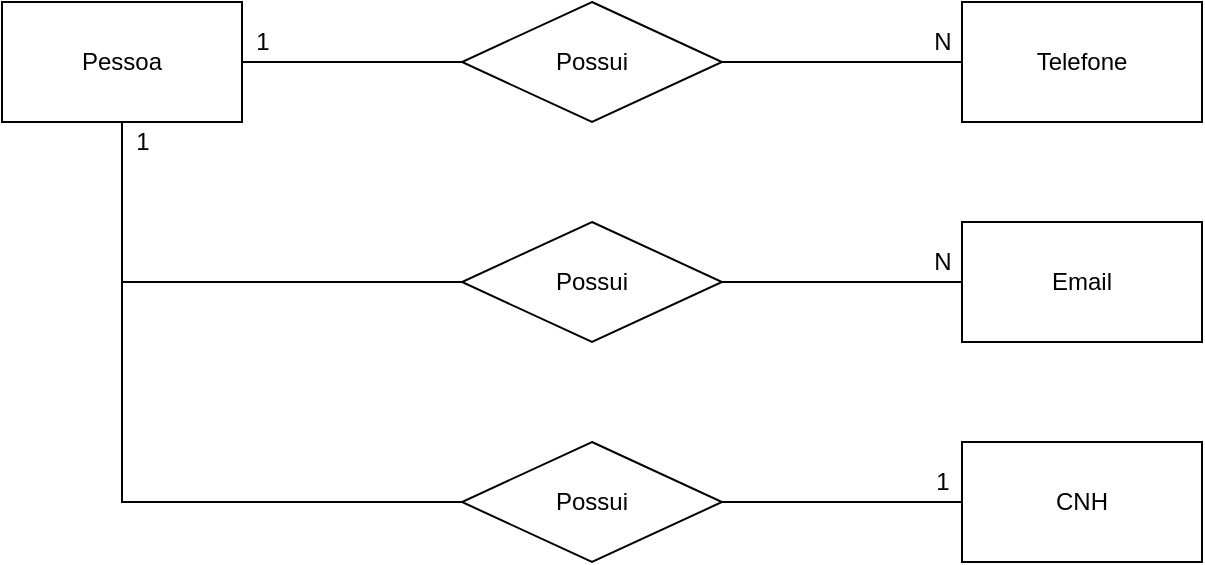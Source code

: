 <mxfile version="14.9.5" type="device" pages="2"><diagram id="exMlnPkZaliURZCIyx2W" name="Conceitual"><mxGraphModel dx="382" dy="701" grid="1" gridSize="10" guides="1" tooltips="1" connect="1" arrows="1" fold="1" page="1" pageScale="1" pageWidth="827" pageHeight="1169" math="0" shadow="0"><root><mxCell id="0"/><mxCell id="1" parent="0"/><mxCell id="nqvaM989MQJ0PE7W7xMf-4" style="edgeStyle=orthogonalEdgeStyle;rounded=0;orthogonalLoop=1;jettySize=auto;html=1;entryX=0;entryY=0.5;entryDx=0;entryDy=0;endArrow=none;endFill=0;" parent="1" source="nqvaM989MQJ0PE7W7xMf-1" target="nqvaM989MQJ0PE7W7xMf-2" edge="1"><mxGeometry relative="1" as="geometry"/></mxCell><mxCell id="nqvaM989MQJ0PE7W7xMf-1" value="Pessoa" style="rounded=0;whiteSpace=wrap;html=1;" parent="1" vertex="1"><mxGeometry x="30" y="40" width="120" height="60" as="geometry"/></mxCell><mxCell id="nqvaM989MQJ0PE7W7xMf-5" style="edgeStyle=orthogonalEdgeStyle;rounded=0;orthogonalLoop=1;jettySize=auto;html=1;entryX=0;entryY=0.5;entryDx=0;entryDy=0;endArrow=none;endFill=0;" parent="1" source="nqvaM989MQJ0PE7W7xMf-2" target="nqvaM989MQJ0PE7W7xMf-3" edge="1"><mxGeometry relative="1" as="geometry"/></mxCell><mxCell id="nqvaM989MQJ0PE7W7xMf-2" value="Possui" style="rhombus;whiteSpace=wrap;html=1;" parent="1" vertex="1"><mxGeometry x="260" y="40" width="130" height="60" as="geometry"/></mxCell><mxCell id="nqvaM989MQJ0PE7W7xMf-3" value="Telefone" style="rounded=0;whiteSpace=wrap;html=1;" parent="1" vertex="1"><mxGeometry x="510" y="40" width="120" height="60" as="geometry"/></mxCell><mxCell id="nqvaM989MQJ0PE7W7xMf-6" value="1" style="text;html=1;align=center;verticalAlign=middle;resizable=0;points=[];autosize=1;strokeColor=none;" parent="1" vertex="1"><mxGeometry x="150" y="50" width="20" height="20" as="geometry"/></mxCell><mxCell id="nqvaM989MQJ0PE7W7xMf-7" value="N" style="text;html=1;align=center;verticalAlign=middle;resizable=0;points=[];autosize=1;strokeColor=none;" parent="1" vertex="1"><mxGeometry x="490" y="160" width="20" height="20" as="geometry"/></mxCell><mxCell id="nqvaM989MQJ0PE7W7xMf-12" style="edgeStyle=orthogonalEdgeStyle;rounded=0;orthogonalLoop=1;jettySize=auto;html=1;entryX=0;entryY=0.5;entryDx=0;entryDy=0;endArrow=none;endFill=0;" parent="1" source="nqvaM989MQJ0PE7W7xMf-9" target="nqvaM989MQJ0PE7W7xMf-10" edge="1"><mxGeometry relative="1" as="geometry"/></mxCell><mxCell id="P0W_PR9vK-0lAyT-zRck-6" style="edgeStyle=orthogonalEdgeStyle;rounded=0;orthogonalLoop=1;jettySize=auto;html=1;endArrow=none;endFill=0;" edge="1" parent="1" source="nqvaM989MQJ0PE7W7xMf-9" target="nqvaM989MQJ0PE7W7xMf-1"><mxGeometry relative="1" as="geometry"/></mxCell><mxCell id="nqvaM989MQJ0PE7W7xMf-9" value="Possui" style="rhombus;whiteSpace=wrap;html=1;" parent="1" vertex="1"><mxGeometry x="260" y="150" width="130" height="60" as="geometry"/></mxCell><mxCell id="nqvaM989MQJ0PE7W7xMf-10" value="Email" style="rounded=0;whiteSpace=wrap;html=1;" parent="1" vertex="1"><mxGeometry x="510" y="150" width="120" height="60" as="geometry"/></mxCell><mxCell id="nqvaM989MQJ0PE7W7xMf-13" value="N" style="text;html=1;align=center;verticalAlign=middle;resizable=0;points=[];autosize=1;strokeColor=none;" parent="1" vertex="1"><mxGeometry x="490" y="50" width="20" height="20" as="geometry"/></mxCell><mxCell id="nqvaM989MQJ0PE7W7xMf-14" value="1" style="text;html=1;align=center;verticalAlign=middle;resizable=0;points=[];autosize=1;strokeColor=none;" parent="1" vertex="1"><mxGeometry x="90" y="100" width="20" height="20" as="geometry"/></mxCell><mxCell id="P0W_PR9vK-0lAyT-zRck-1" value="CNH" style="rounded=0;whiteSpace=wrap;html=1;" vertex="1" parent="1"><mxGeometry x="510" y="260" width="120" height="60" as="geometry"/></mxCell><mxCell id="P0W_PR9vK-0lAyT-zRck-4" style="edgeStyle=orthogonalEdgeStyle;rounded=0;orthogonalLoop=1;jettySize=auto;html=1;endArrow=none;endFill=0;" edge="1" parent="1" source="P0W_PR9vK-0lAyT-zRck-2" target="nqvaM989MQJ0PE7W7xMf-1"><mxGeometry relative="1" as="geometry"/></mxCell><mxCell id="7OhGp7i5r_BHI4kKr6f0-2" style="edgeStyle=orthogonalEdgeStyle;rounded=0;orthogonalLoop=1;jettySize=auto;html=1;endArrow=none;endFill=0;" edge="1" parent="1" source="P0W_PR9vK-0lAyT-zRck-2" target="P0W_PR9vK-0lAyT-zRck-1"><mxGeometry relative="1" as="geometry"/></mxCell><mxCell id="P0W_PR9vK-0lAyT-zRck-2" value="Possui" style="rhombus;whiteSpace=wrap;html=1;" vertex="1" parent="1"><mxGeometry x="260" y="260" width="130" height="60" as="geometry"/></mxCell><mxCell id="P0W_PR9vK-0lAyT-zRck-5" value="1" style="text;html=1;align=center;verticalAlign=middle;resizable=0;points=[];autosize=1;strokeColor=none;" vertex="1" parent="1"><mxGeometry x="490" y="270" width="20" height="20" as="geometry"/></mxCell></root></mxGraphModel></diagram><diagram id="n92Hugvm5pp6bKusgF-w" name="Lógico"><mxGraphModel dx="382" dy="701" grid="1" gridSize="10" guides="1" tooltips="1" connect="1" arrows="1" fold="1" page="1" pageScale="1" pageWidth="827" pageHeight="1169" math="0" shadow="0"><root><mxCell id="6iC7ntuHzWuQL6sJLwcQ-0"/><mxCell id="6iC7ntuHzWuQL6sJLwcQ-1" parent="6iC7ntuHzWuQL6sJLwcQ-0"/><mxCell id="5AudFmp6gvIRub554PIr-0" value="Pessoa" style="shape=table;startSize=30;container=1;collapsible=1;childLayout=tableLayout;fixedRows=1;rowLines=0;fontStyle=1;align=center;resizeLast=1;" vertex="1" parent="6iC7ntuHzWuQL6sJLwcQ-1"><mxGeometry x="50" y="50" width="180" height="100" as="geometry"/></mxCell><mxCell id="5AudFmp6gvIRub554PIr-1" value="" style="shape=partialRectangle;collapsible=0;dropTarget=0;pointerEvents=0;fillColor=none;top=0;left=0;bottom=1;right=0;points=[[0,0.5],[1,0.5]];portConstraint=eastwest;" vertex="1" parent="5AudFmp6gvIRub554PIr-0"><mxGeometry y="30" width="180" height="30" as="geometry"/></mxCell><mxCell id="5AudFmp6gvIRub554PIr-2" value="PK" style="shape=partialRectangle;connectable=0;fillColor=none;top=0;left=0;bottom=0;right=0;fontStyle=1;overflow=hidden;" vertex="1" parent="5AudFmp6gvIRub554PIr-1"><mxGeometry width="30" height="30" as="geometry"/></mxCell><mxCell id="5AudFmp6gvIRub554PIr-3" value="idPessoa" style="shape=partialRectangle;connectable=0;fillColor=none;top=0;left=0;bottom=0;right=0;align=left;spacingLeft=6;fontStyle=5;overflow=hidden;" vertex="1" parent="5AudFmp6gvIRub554PIr-1"><mxGeometry x="30" width="150" height="30" as="geometry"/></mxCell><mxCell id="5AudFmp6gvIRub554PIr-4" value="" style="shape=partialRectangle;collapsible=0;dropTarget=0;pointerEvents=0;fillColor=none;top=0;left=0;bottom=0;right=0;points=[[0,0.5],[1,0.5]];portConstraint=eastwest;" vertex="1" parent="5AudFmp6gvIRub554PIr-0"><mxGeometry y="60" width="180" height="30" as="geometry"/></mxCell><mxCell id="5AudFmp6gvIRub554PIr-5" value="" style="shape=partialRectangle;connectable=0;fillColor=none;top=0;left=0;bottom=0;right=0;editable=1;overflow=hidden;" vertex="1" parent="5AudFmp6gvIRub554PIr-4"><mxGeometry width="30" height="30" as="geometry"/></mxCell><mxCell id="5AudFmp6gvIRub554PIr-6" value="Nome" style="shape=partialRectangle;connectable=0;fillColor=none;top=0;left=0;bottom=0;right=0;align=left;spacingLeft=6;overflow=hidden;" vertex="1" parent="5AudFmp6gvIRub554PIr-4"><mxGeometry x="30" width="150" height="30" as="geometry"/></mxCell><mxCell id="5AudFmp6gvIRub554PIr-13" value="Telefone" style="shape=table;startSize=30;container=1;collapsible=1;childLayout=tableLayout;fixedRows=1;rowLines=0;fontStyle=1;align=center;resizeLast=1;" vertex="1" parent="6iC7ntuHzWuQL6sJLwcQ-1"><mxGeometry x="350" y="50" width="180" height="130" as="geometry"/></mxCell><mxCell id="5AudFmp6gvIRub554PIr-14" value="" style="shape=partialRectangle;collapsible=0;dropTarget=0;pointerEvents=0;fillColor=none;top=0;left=0;bottom=0;right=0;points=[[0,0.5],[1,0.5]];portConstraint=eastwest;" vertex="1" parent="5AudFmp6gvIRub554PIr-13"><mxGeometry y="30" width="180" height="30" as="geometry"/></mxCell><mxCell id="5AudFmp6gvIRub554PIr-15" value="PK" style="shape=partialRectangle;connectable=0;fillColor=none;top=0;left=0;bottom=0;right=0;fontStyle=1;overflow=hidden;" vertex="1" parent="5AudFmp6gvIRub554PIr-14"><mxGeometry width="60" height="30" as="geometry"/></mxCell><mxCell id="5AudFmp6gvIRub554PIr-16" value="idTelefone" style="shape=partialRectangle;connectable=0;fillColor=none;top=0;left=0;bottom=0;right=0;align=left;spacingLeft=6;fontStyle=5;overflow=hidden;" vertex="1" parent="5AudFmp6gvIRub554PIr-14"><mxGeometry x="60" width="120" height="30" as="geometry"/></mxCell><mxCell id="5AudFmp6gvIRub554PIr-17" value="" style="shape=partialRectangle;collapsible=0;dropTarget=0;pointerEvents=0;fillColor=none;top=0;left=0;bottom=1;right=0;points=[[0,0.5],[1,0.5]];portConstraint=eastwest;" vertex="1" parent="5AudFmp6gvIRub554PIr-13"><mxGeometry y="60" width="180" height="30" as="geometry"/></mxCell><mxCell id="5AudFmp6gvIRub554PIr-18" value="FK" style="shape=partialRectangle;connectable=0;fillColor=none;top=0;left=0;bottom=0;right=0;fontStyle=1;overflow=hidden;" vertex="1" parent="5AudFmp6gvIRub554PIr-17"><mxGeometry width="60" height="30" as="geometry"/></mxCell><mxCell id="5AudFmp6gvIRub554PIr-19" value="idPessoa" style="shape=partialRectangle;connectable=0;fillColor=none;top=0;left=0;bottom=0;right=0;align=left;spacingLeft=6;fontStyle=5;overflow=hidden;" vertex="1" parent="5AudFmp6gvIRub554PIr-17"><mxGeometry x="60" width="120" height="30" as="geometry"/></mxCell><mxCell id="5AudFmp6gvIRub554PIr-20" value="" style="shape=partialRectangle;collapsible=0;dropTarget=0;pointerEvents=0;fillColor=none;top=0;left=0;bottom=0;right=0;points=[[0,0.5],[1,0.5]];portConstraint=eastwest;" vertex="1" parent="5AudFmp6gvIRub554PIr-13"><mxGeometry y="90" width="180" height="30" as="geometry"/></mxCell><mxCell id="5AudFmp6gvIRub554PIr-21" value="" style="shape=partialRectangle;connectable=0;fillColor=none;top=0;left=0;bottom=0;right=0;editable=1;overflow=hidden;" vertex="1" parent="5AudFmp6gvIRub554PIr-20"><mxGeometry width="60" height="30" as="geometry"/></mxCell><mxCell id="5AudFmp6gvIRub554PIr-22" value="Numero_Telefone" style="shape=partialRectangle;connectable=0;fillColor=none;top=0;left=0;bottom=0;right=0;align=left;spacingLeft=6;overflow=hidden;" vertex="1" parent="5AudFmp6gvIRub554PIr-20"><mxGeometry x="60" width="120" height="30" as="geometry"/></mxCell><mxCell id="5AudFmp6gvIRub554PIr-26" value="Email" style="shape=table;startSize=30;container=1;collapsible=1;childLayout=tableLayout;fixedRows=1;rowLines=0;fontStyle=1;align=center;resizeLast=1;" vertex="1" parent="6iC7ntuHzWuQL6sJLwcQ-1"><mxGeometry x="350" y="200" width="180" height="160" as="geometry"/></mxCell><mxCell id="5AudFmp6gvIRub554PIr-27" value="" style="shape=partialRectangle;collapsible=0;dropTarget=0;pointerEvents=0;fillColor=none;top=0;left=0;bottom=0;right=0;points=[[0,0.5],[1,0.5]];portConstraint=eastwest;" vertex="1" parent="5AudFmp6gvIRub554PIr-26"><mxGeometry y="30" width="180" height="30" as="geometry"/></mxCell><mxCell id="5AudFmp6gvIRub554PIr-28" value="PK" style="shape=partialRectangle;connectable=0;fillColor=none;top=0;left=0;bottom=0;right=0;fontStyle=1;overflow=hidden;" vertex="1" parent="5AudFmp6gvIRub554PIr-27"><mxGeometry width="60" height="30" as="geometry"/></mxCell><mxCell id="5AudFmp6gvIRub554PIr-29" value="idEmail" style="shape=partialRectangle;connectable=0;fillColor=none;top=0;left=0;bottom=0;right=0;align=left;spacingLeft=6;fontStyle=5;overflow=hidden;" vertex="1" parent="5AudFmp6gvIRub554PIr-27"><mxGeometry x="60" width="120" height="30" as="geometry"/></mxCell><mxCell id="5AudFmp6gvIRub554PIr-30" value="" style="shape=partialRectangle;collapsible=0;dropTarget=0;pointerEvents=0;fillColor=none;top=0;left=0;bottom=1;right=0;points=[[0,0.5],[1,0.5]];portConstraint=eastwest;" vertex="1" parent="5AudFmp6gvIRub554PIr-26"><mxGeometry y="60" width="180" height="30" as="geometry"/></mxCell><mxCell id="5AudFmp6gvIRub554PIr-31" value="FK" style="shape=partialRectangle;connectable=0;fillColor=none;top=0;left=0;bottom=0;right=0;fontStyle=1;overflow=hidden;" vertex="1" parent="5AudFmp6gvIRub554PIr-30"><mxGeometry width="60" height="30" as="geometry"/></mxCell><mxCell id="5AudFmp6gvIRub554PIr-32" value="idPessoa" style="shape=partialRectangle;connectable=0;fillColor=none;top=0;left=0;bottom=0;right=0;align=left;spacingLeft=6;fontStyle=5;overflow=hidden;" vertex="1" parent="5AudFmp6gvIRub554PIr-30"><mxGeometry x="60" width="120" height="30" as="geometry"/></mxCell><mxCell id="5AudFmp6gvIRub554PIr-52" value="" style="shape=partialRectangle;collapsible=0;dropTarget=0;pointerEvents=0;fillColor=none;top=0;left=0;bottom=0;right=0;points=[[0,0.5],[1,0.5]];portConstraint=eastwest;" vertex="1" parent="5AudFmp6gvIRub554PIr-26"><mxGeometry y="90" width="180" height="30" as="geometry"/></mxCell><mxCell id="5AudFmp6gvIRub554PIr-53" value="" style="shape=partialRectangle;connectable=0;fillColor=none;top=0;left=0;bottom=0;right=0;editable=1;overflow=hidden;" vertex="1" parent="5AudFmp6gvIRub554PIr-52"><mxGeometry width="60" height="30" as="geometry"/></mxCell><mxCell id="5AudFmp6gvIRub554PIr-54" value="End_Email" style="shape=partialRectangle;connectable=0;fillColor=none;top=0;left=0;bottom=0;right=0;align=left;spacingLeft=6;overflow=hidden;" vertex="1" parent="5AudFmp6gvIRub554PIr-52"><mxGeometry x="60" width="120" height="30" as="geometry"/></mxCell><mxCell id="5AudFmp6gvIRub554PIr-33" value="" style="shape=partialRectangle;collapsible=0;dropTarget=0;pointerEvents=0;fillColor=none;top=0;left=0;bottom=0;right=0;points=[[0,0.5],[1,0.5]];portConstraint=eastwest;" vertex="1" parent="5AudFmp6gvIRub554PIr-26"><mxGeometry y="120" width="180" height="30" as="geometry"/></mxCell><mxCell id="5AudFmp6gvIRub554PIr-34" value="" style="shape=partialRectangle;connectable=0;fillColor=none;top=0;left=0;bottom=0;right=0;editable=1;overflow=hidden;" vertex="1" parent="5AudFmp6gvIRub554PIr-33"><mxGeometry width="60" height="30" as="geometry"/></mxCell><mxCell id="5AudFmp6gvIRub554PIr-35" value="End_Email" style="shape=partialRectangle;connectable=0;fillColor=none;top=0;left=0;bottom=0;right=0;align=left;spacingLeft=6;overflow=hidden;" vertex="1" parent="5AudFmp6gvIRub554PIr-33"><mxGeometry x="60" width="120" height="30" as="geometry"/></mxCell><mxCell id="5AudFmp6gvIRub554PIr-36" value="CNH" style="shape=table;startSize=30;container=1;collapsible=1;childLayout=tableLayout;fixedRows=1;rowLines=0;fontStyle=1;align=center;resizeLast=1;" vertex="1" parent="6iC7ntuHzWuQL6sJLwcQ-1"><mxGeometry x="350" y="380" width="180" height="160" as="geometry"/></mxCell><mxCell id="5AudFmp6gvIRub554PIr-37" value="" style="shape=partialRectangle;collapsible=0;dropTarget=0;pointerEvents=0;fillColor=none;top=0;left=0;bottom=0;right=0;points=[[0,0.5],[1,0.5]];portConstraint=eastwest;" vertex="1" parent="5AudFmp6gvIRub554PIr-36"><mxGeometry y="30" width="180" height="30" as="geometry"/></mxCell><mxCell id="5AudFmp6gvIRub554PIr-38" value="PK" style="shape=partialRectangle;connectable=0;fillColor=none;top=0;left=0;bottom=0;right=0;fontStyle=1;overflow=hidden;" vertex="1" parent="5AudFmp6gvIRub554PIr-37"><mxGeometry width="60" height="30" as="geometry"/></mxCell><mxCell id="5AudFmp6gvIRub554PIr-39" value="idCNH" style="shape=partialRectangle;connectable=0;fillColor=none;top=0;left=0;bottom=0;right=0;align=left;spacingLeft=6;fontStyle=5;overflow=hidden;" vertex="1" parent="5AudFmp6gvIRub554PIr-37"><mxGeometry x="60" width="120" height="30" as="geometry"/></mxCell><mxCell id="5AudFmp6gvIRub554PIr-40" value="" style="shape=partialRectangle;collapsible=0;dropTarget=0;pointerEvents=0;fillColor=none;top=0;left=0;bottom=1;right=0;points=[[0,0.5],[1,0.5]];portConstraint=eastwest;" vertex="1" parent="5AudFmp6gvIRub554PIr-36"><mxGeometry y="60" width="180" height="30" as="geometry"/></mxCell><mxCell id="5AudFmp6gvIRub554PIr-41" value="FK" style="shape=partialRectangle;connectable=0;fillColor=none;top=0;left=0;bottom=0;right=0;fontStyle=1;overflow=hidden;" vertex="1" parent="5AudFmp6gvIRub554PIr-40"><mxGeometry width="60" height="30" as="geometry"/></mxCell><mxCell id="5AudFmp6gvIRub554PIr-42" value="idPessoa" style="shape=partialRectangle;connectable=0;fillColor=none;top=0;left=0;bottom=0;right=0;align=left;spacingLeft=6;fontStyle=5;overflow=hidden;" vertex="1" parent="5AudFmp6gvIRub554PIr-40"><mxGeometry x="60" width="120" height="30" as="geometry"/></mxCell><mxCell id="5AudFmp6gvIRub554PIr-43" value="" style="shape=partialRectangle;collapsible=0;dropTarget=0;pointerEvents=0;fillColor=none;top=0;left=0;bottom=0;right=0;points=[[0,0.5],[1,0.5]];portConstraint=eastwest;" vertex="1" parent="5AudFmp6gvIRub554PIr-36"><mxGeometry y="90" width="180" height="30" as="geometry"/></mxCell><mxCell id="5AudFmp6gvIRub554PIr-44" value="" style="shape=partialRectangle;connectable=0;fillColor=none;top=0;left=0;bottom=0;right=0;editable=1;overflow=hidden;" vertex="1" parent="5AudFmp6gvIRub554PIr-43"><mxGeometry width="60" height="30" as="geometry"/></mxCell><mxCell id="5AudFmp6gvIRub554PIr-45" value="Numero_CNH" style="shape=partialRectangle;connectable=0;fillColor=none;top=0;left=0;bottom=0;right=0;align=left;spacingLeft=6;overflow=hidden;" vertex="1" parent="5AudFmp6gvIRub554PIr-43"><mxGeometry x="60" width="120" height="30" as="geometry"/></mxCell><mxCell id="5AudFmp6gvIRub554PIr-46" value="" style="shape=partialRectangle;collapsible=0;dropTarget=0;pointerEvents=0;fillColor=none;top=0;left=0;bottom=0;right=0;points=[[0,0.5],[1,0.5]];portConstraint=eastwest;" vertex="1" parent="5AudFmp6gvIRub554PIr-36"><mxGeometry y="120" width="180" height="30" as="geometry"/></mxCell><mxCell id="5AudFmp6gvIRub554PIr-47" value="" style="shape=partialRectangle;connectable=0;fillColor=none;top=0;left=0;bottom=0;right=0;editable=1;overflow=hidden;" vertex="1" parent="5AudFmp6gvIRub554PIr-46"><mxGeometry width="60" height="30" as="geometry"/></mxCell><mxCell id="5AudFmp6gvIRub554PIr-48" value="Data_expedição" style="shape=partialRectangle;connectable=0;fillColor=none;top=0;left=0;bottom=0;right=0;align=left;spacingLeft=6;overflow=hidden;" vertex="1" parent="5AudFmp6gvIRub554PIr-46"><mxGeometry x="60" width="120" height="30" as="geometry"/></mxCell><mxCell id="5AudFmp6gvIRub554PIr-49" value="" style="edgeStyle=entityRelationEdgeStyle;fontSize=12;html=1;endArrow=ERoneToMany;exitX=1;exitY=0.5;exitDx=0;exitDy=0;" edge="1" parent="6iC7ntuHzWuQL6sJLwcQ-1" source="5AudFmp6gvIRub554PIr-1" target="5AudFmp6gvIRub554PIr-17"><mxGeometry width="100" height="100" relative="1" as="geometry"><mxPoint x="200" y="410" as="sourcePoint"/><mxPoint x="300" y="310" as="targetPoint"/></mxGeometry></mxCell><mxCell id="5AudFmp6gvIRub554PIr-50" value="" style="edgeStyle=entityRelationEdgeStyle;fontSize=12;html=1;endArrow=ERoneToMany;entryX=0;entryY=0.5;entryDx=0;entryDy=0;" edge="1" parent="6iC7ntuHzWuQL6sJLwcQ-1" source="5AudFmp6gvIRub554PIr-1" target="5AudFmp6gvIRub554PIr-30"><mxGeometry width="100" height="100" relative="1" as="geometry"><mxPoint x="200" y="410" as="sourcePoint"/><mxPoint x="300" y="310" as="targetPoint"/></mxGeometry></mxCell><mxCell id="5AudFmp6gvIRub554PIr-51" value="" style="edgeStyle=entityRelationEdgeStyle;fontSize=12;html=1;endArrow=ERmandOne;" edge="1" parent="6iC7ntuHzWuQL6sJLwcQ-1" source="5AudFmp6gvIRub554PIr-1" target="5AudFmp6gvIRub554PIr-40"><mxGeometry width="100" height="100" relative="1" as="geometry"><mxPoint x="170" y="480" as="sourcePoint"/><mxPoint x="270" y="380" as="targetPoint"/></mxGeometry></mxCell></root></mxGraphModel></diagram></mxfile>